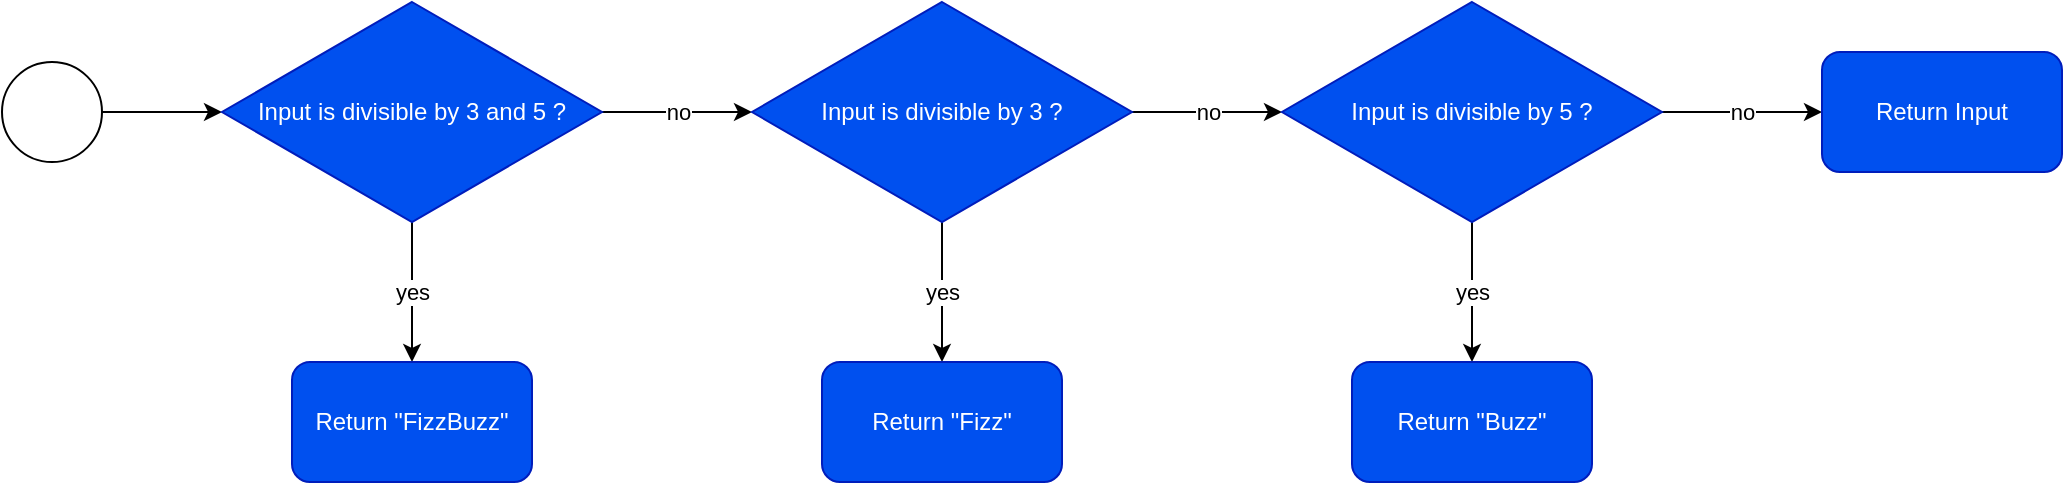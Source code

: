 <mxfile version="24.6.5" type="device">
  <diagram id="iFWBOWARisMdwK-snS9e" name="Page-1">
    <mxGraphModel dx="1434" dy="756" grid="1" gridSize="10" guides="1" tooltips="1" connect="1" arrows="1" fold="1" page="1" pageScale="1" pageWidth="850" pageHeight="1100" math="0" shadow="0">
      <root>
        <mxCell id="0" />
        <mxCell id="1" parent="0" />
        <mxCell id="RECVnlG9Mr_CNd6ZCDad-9" value="" style="edgeStyle=orthogonalEdgeStyle;rounded=0;orthogonalLoop=1;jettySize=auto;html=1;" parent="1" source="RECVnlG9Mr_CNd6ZCDad-1" target="RECVnlG9Mr_CNd6ZCDad-2" edge="1">
          <mxGeometry relative="1" as="geometry" />
        </mxCell>
        <mxCell id="RECVnlG9Mr_CNd6ZCDad-1" value="" style="ellipse;whiteSpace=wrap;html=1;" parent="1" vertex="1">
          <mxGeometry x="120" y="500" width="50" height="50" as="geometry" />
        </mxCell>
        <mxCell id="RECVnlG9Mr_CNd6ZCDad-10" value="no" style="edgeStyle=orthogonalEdgeStyle;rounded=0;orthogonalLoop=1;jettySize=auto;html=1;" parent="1" source="RECVnlG9Mr_CNd6ZCDad-2" target="RECVnlG9Mr_CNd6ZCDad-3" edge="1">
          <mxGeometry relative="1" as="geometry" />
        </mxCell>
        <mxCell id="RECVnlG9Mr_CNd6ZCDad-15" value="yes" style="edgeStyle=orthogonalEdgeStyle;rounded=0;orthogonalLoop=1;jettySize=auto;html=1;" parent="1" source="RECVnlG9Mr_CNd6ZCDad-2" target="RECVnlG9Mr_CNd6ZCDad-5" edge="1">
          <mxGeometry relative="1" as="geometry" />
        </mxCell>
        <mxCell id="RECVnlG9Mr_CNd6ZCDad-2" value="Input is divisible by 3 and 5 ?" style="rhombus;whiteSpace=wrap;html=1;fillColor=#0050ef;fontColor=#ffffff;strokeColor=#001DBC;" parent="1" vertex="1">
          <mxGeometry x="230" y="470" width="190" height="110" as="geometry" />
        </mxCell>
        <mxCell id="RECVnlG9Mr_CNd6ZCDad-11" value="no" style="edgeStyle=orthogonalEdgeStyle;rounded=0;orthogonalLoop=1;jettySize=auto;html=1;" parent="1" source="RECVnlG9Mr_CNd6ZCDad-3" target="RECVnlG9Mr_CNd6ZCDad-4" edge="1">
          <mxGeometry relative="1" as="geometry" />
        </mxCell>
        <mxCell id="RECVnlG9Mr_CNd6ZCDad-14" value="yes" style="edgeStyle=orthogonalEdgeStyle;rounded=0;orthogonalLoop=1;jettySize=auto;html=1;" parent="1" source="RECVnlG9Mr_CNd6ZCDad-3" target="RECVnlG9Mr_CNd6ZCDad-6" edge="1">
          <mxGeometry relative="1" as="geometry" />
        </mxCell>
        <mxCell id="RECVnlG9Mr_CNd6ZCDad-3" value="Input is divisible by 3 ?" style="rhombus;whiteSpace=wrap;html=1;fillColor=#0050ef;fontColor=#ffffff;strokeColor=#001DBC;" parent="1" vertex="1">
          <mxGeometry x="495" y="470" width="190" height="110" as="geometry" />
        </mxCell>
        <mxCell id="RECVnlG9Mr_CNd6ZCDad-12" value="no" style="edgeStyle=orthogonalEdgeStyle;rounded=0;orthogonalLoop=1;jettySize=auto;html=1;" parent="1" source="RECVnlG9Mr_CNd6ZCDad-4" target="RECVnlG9Mr_CNd6ZCDad-8" edge="1">
          <mxGeometry relative="1" as="geometry" />
        </mxCell>
        <mxCell id="RECVnlG9Mr_CNd6ZCDad-13" value="yes" style="edgeStyle=orthogonalEdgeStyle;rounded=0;orthogonalLoop=1;jettySize=auto;html=1;" parent="1" source="RECVnlG9Mr_CNd6ZCDad-4" target="RECVnlG9Mr_CNd6ZCDad-7" edge="1">
          <mxGeometry relative="1" as="geometry" />
        </mxCell>
        <mxCell id="RECVnlG9Mr_CNd6ZCDad-4" value="Input is divisible by 5 ?" style="rhombus;whiteSpace=wrap;html=1;fillColor=#0050ef;fontColor=#ffffff;strokeColor=#001DBC;" parent="1" vertex="1">
          <mxGeometry x="760" y="470" width="190" height="110" as="geometry" />
        </mxCell>
        <mxCell id="RECVnlG9Mr_CNd6ZCDad-5" value="Return &quot;FizzBuzz&quot;" style="rounded=1;whiteSpace=wrap;html=1;fillColor=#0050ef;fontColor=#ffffff;strokeColor=#001DBC;" parent="1" vertex="1">
          <mxGeometry x="265" y="650" width="120" height="60" as="geometry" />
        </mxCell>
        <mxCell id="RECVnlG9Mr_CNd6ZCDad-6" value="Return &quot;Fizz&quot;" style="rounded=1;whiteSpace=wrap;html=1;fillColor=#0050ef;fontColor=#ffffff;strokeColor=#001DBC;" parent="1" vertex="1">
          <mxGeometry x="530" y="650" width="120" height="60" as="geometry" />
        </mxCell>
        <mxCell id="RECVnlG9Mr_CNd6ZCDad-7" value="Return &quot;Buzz&quot;" style="rounded=1;whiteSpace=wrap;html=1;fillColor=#0050ef;fontColor=#ffffff;strokeColor=#001DBC;" parent="1" vertex="1">
          <mxGeometry x="795" y="650" width="120" height="60" as="geometry" />
        </mxCell>
        <mxCell id="RECVnlG9Mr_CNd6ZCDad-8" value="Return Input" style="rounded=1;whiteSpace=wrap;html=1;fillColor=#0050ef;fontColor=#ffffff;strokeColor=#001DBC;" parent="1" vertex="1">
          <mxGeometry x="1030" y="495" width="120" height="60" as="geometry" />
        </mxCell>
      </root>
    </mxGraphModel>
  </diagram>
</mxfile>
